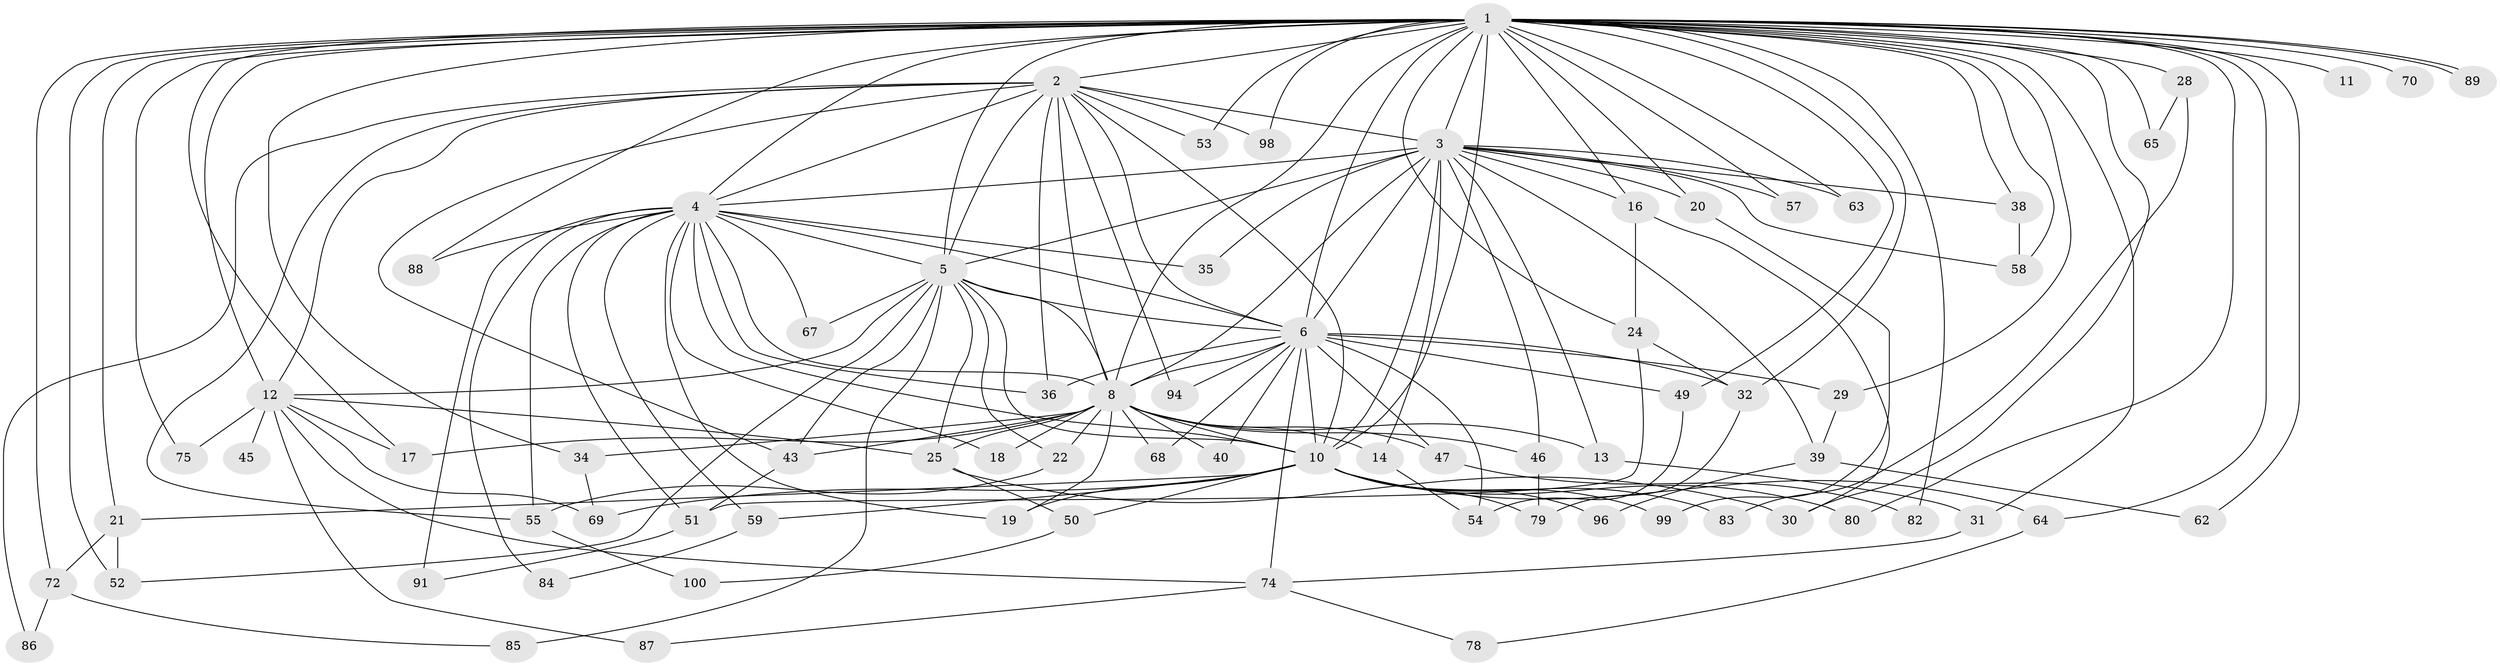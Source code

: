 // original degree distribution, {28: 0.01, 19: 0.01, 15: 0.01, 23: 0.01, 17: 0.01, 14: 0.01, 16: 0.01, 24: 0.01, 27: 0.01, 20: 0.01, 2: 0.49, 9: 0.01, 3: 0.27, 5: 0.03, 4: 0.09, 8: 0.01}
// Generated by graph-tools (version 1.1) at 2025/11/02/21/25 10:11:08]
// undirected, 74 vertices, 172 edges
graph export_dot {
graph [start="1"]
  node [color=gray90,style=filled];
  1 [super="+9"];
  2 [super="+42"];
  3 [super="+7"];
  4 [super="+90"];
  5 [super="+92"];
  6 [super="+26"];
  8 [super="+23"];
  10 [super="+15"];
  11;
  12 [super="+33"];
  13;
  14;
  16 [super="+37"];
  17 [super="+48"];
  18;
  19 [super="+44"];
  20;
  21;
  22 [super="+60"];
  24;
  25 [super="+27"];
  28 [super="+66"];
  29;
  30 [super="+41"];
  31;
  32 [super="+77"];
  34 [super="+71"];
  35;
  36 [super="+73"];
  38 [super="+61"];
  39;
  40;
  43 [super="+95"];
  45;
  46;
  47;
  49;
  50;
  51 [super="+56"];
  52 [super="+81"];
  53;
  54 [super="+97"];
  55;
  57;
  58;
  59;
  62;
  63;
  64;
  65;
  67;
  68;
  69;
  70;
  72;
  74 [super="+76"];
  75;
  78;
  79 [super="+93"];
  80;
  82;
  83;
  84;
  85;
  86;
  87;
  88;
  89;
  91;
  94;
  96;
  98;
  99;
  100;
  1 -- 2 [weight=2];
  1 -- 3 [weight=4];
  1 -- 4 [weight=2];
  1 -- 5 [weight=2];
  1 -- 6 [weight=2];
  1 -- 8 [weight=2];
  1 -- 10 [weight=3];
  1 -- 11 [weight=2];
  1 -- 16;
  1 -- 20;
  1 -- 24;
  1 -- 28 [weight=3];
  1 -- 30;
  1 -- 32;
  1 -- 34;
  1 -- 38;
  1 -- 49;
  1 -- 52;
  1 -- 62;
  1 -- 64;
  1 -- 75;
  1 -- 82;
  1 -- 89;
  1 -- 89;
  1 -- 98;
  1 -- 65;
  1 -- 70;
  1 -- 72;
  1 -- 12;
  1 -- 80;
  1 -- 21;
  1 -- 88;
  1 -- 29;
  1 -- 31;
  1 -- 53;
  1 -- 57;
  1 -- 58;
  1 -- 63;
  1 -- 17;
  2 -- 3 [weight=2];
  2 -- 4 [weight=2];
  2 -- 5 [weight=2];
  2 -- 6;
  2 -- 8;
  2 -- 10;
  2 -- 12;
  2 -- 36;
  2 -- 43;
  2 -- 53;
  2 -- 55;
  2 -- 86;
  2 -- 94;
  2 -- 98;
  3 -- 4 [weight=2];
  3 -- 5 [weight=2];
  3 -- 6 [weight=3];
  3 -- 8 [weight=2];
  3 -- 10 [weight=2];
  3 -- 13;
  3 -- 16 [weight=2];
  3 -- 20;
  3 -- 38;
  3 -- 46;
  3 -- 63;
  3 -- 35;
  3 -- 39;
  3 -- 14;
  3 -- 57;
  3 -- 58;
  4 -- 5;
  4 -- 6;
  4 -- 8;
  4 -- 10;
  4 -- 18;
  4 -- 35;
  4 -- 36;
  4 -- 55;
  4 -- 59;
  4 -- 67;
  4 -- 84;
  4 -- 88;
  4 -- 91;
  4 -- 19;
  4 -- 51;
  5 -- 6;
  5 -- 8;
  5 -- 10;
  5 -- 22;
  5 -- 25;
  5 -- 43;
  5 -- 67;
  5 -- 85;
  5 -- 52;
  5 -- 12;
  6 -- 8;
  6 -- 10;
  6 -- 29;
  6 -- 40;
  6 -- 94;
  6 -- 32;
  6 -- 68;
  6 -- 36;
  6 -- 47;
  6 -- 49;
  6 -- 54;
  6 -- 74;
  8 -- 10;
  8 -- 13;
  8 -- 14;
  8 -- 17;
  8 -- 18;
  8 -- 19;
  8 -- 22;
  8 -- 34;
  8 -- 40;
  8 -- 46;
  8 -- 47;
  8 -- 68;
  8 -- 43;
  8 -- 25;
  10 -- 19;
  10 -- 21;
  10 -- 50;
  10 -- 64;
  10 -- 69;
  10 -- 79;
  10 -- 80;
  10 -- 83;
  10 -- 96;
  10 -- 99;
  10 -- 59;
  12 -- 17;
  12 -- 25;
  12 -- 45 [weight=2];
  12 -- 69;
  12 -- 75;
  12 -- 87;
  12 -- 74;
  13 -- 31;
  14 -- 54;
  16 -- 24;
  16 -- 30;
  20 -- 99;
  21 -- 52;
  21 -- 72;
  22 -- 55;
  24 -- 32;
  24 -- 51;
  25 -- 50;
  25 -- 30;
  28 -- 65;
  28 -- 83;
  29 -- 39;
  31 -- 74;
  32 -- 79;
  34 -- 69;
  38 -- 58;
  39 -- 62;
  39 -- 96;
  43 -- 51;
  46 -- 79;
  47 -- 82;
  49 -- 54;
  50 -- 100;
  51 -- 91;
  55 -- 100;
  59 -- 84;
  64 -- 78;
  72 -- 85;
  72 -- 86;
  74 -- 78;
  74 -- 87;
}
